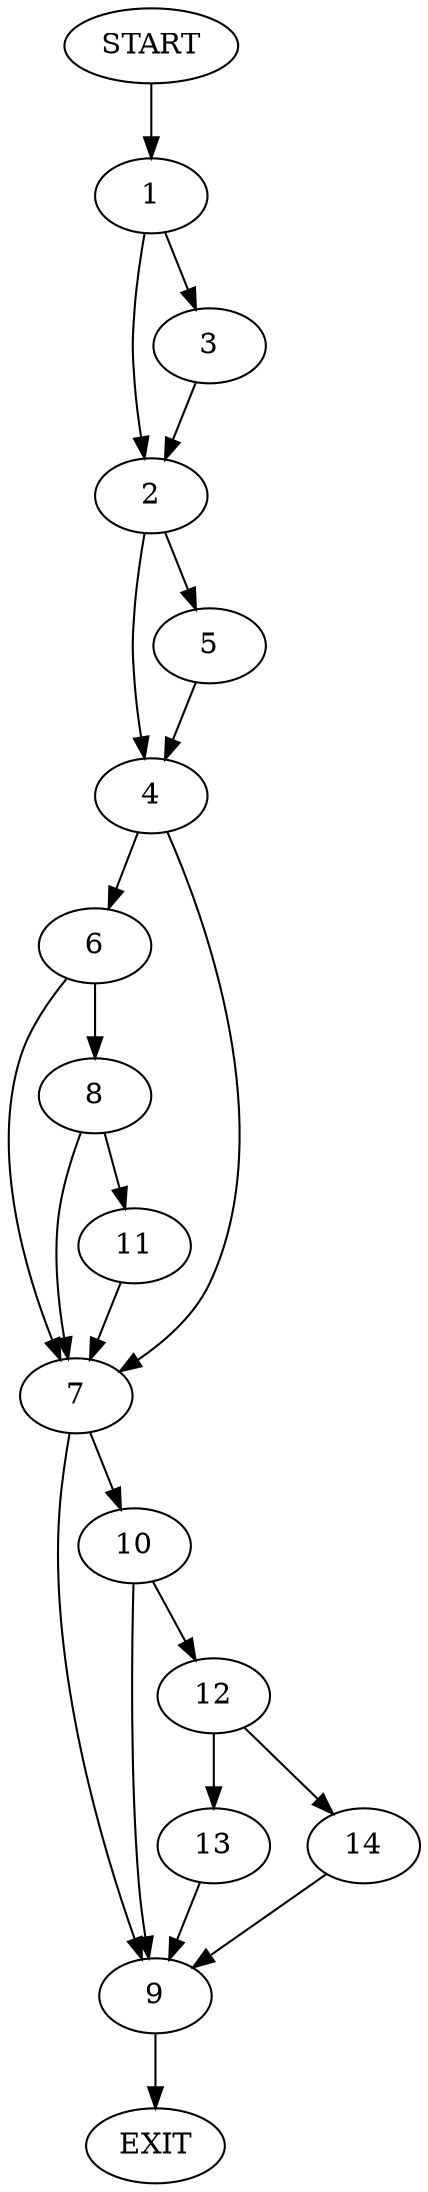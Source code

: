 digraph {
0 [label="START"]
15 [label="EXIT"]
0 -> 1
1 -> 2
1 -> 3
2 -> 4
2 -> 5
3 -> 2
5 -> 4
4 -> 6
4 -> 7
6 -> 8
6 -> 7
7 -> 9
7 -> 10
8 -> 11
8 -> 7
11 -> 7
10 -> 9
10 -> 12
9 -> 15
12 -> 13
12 -> 14
14 -> 9
13 -> 9
}
